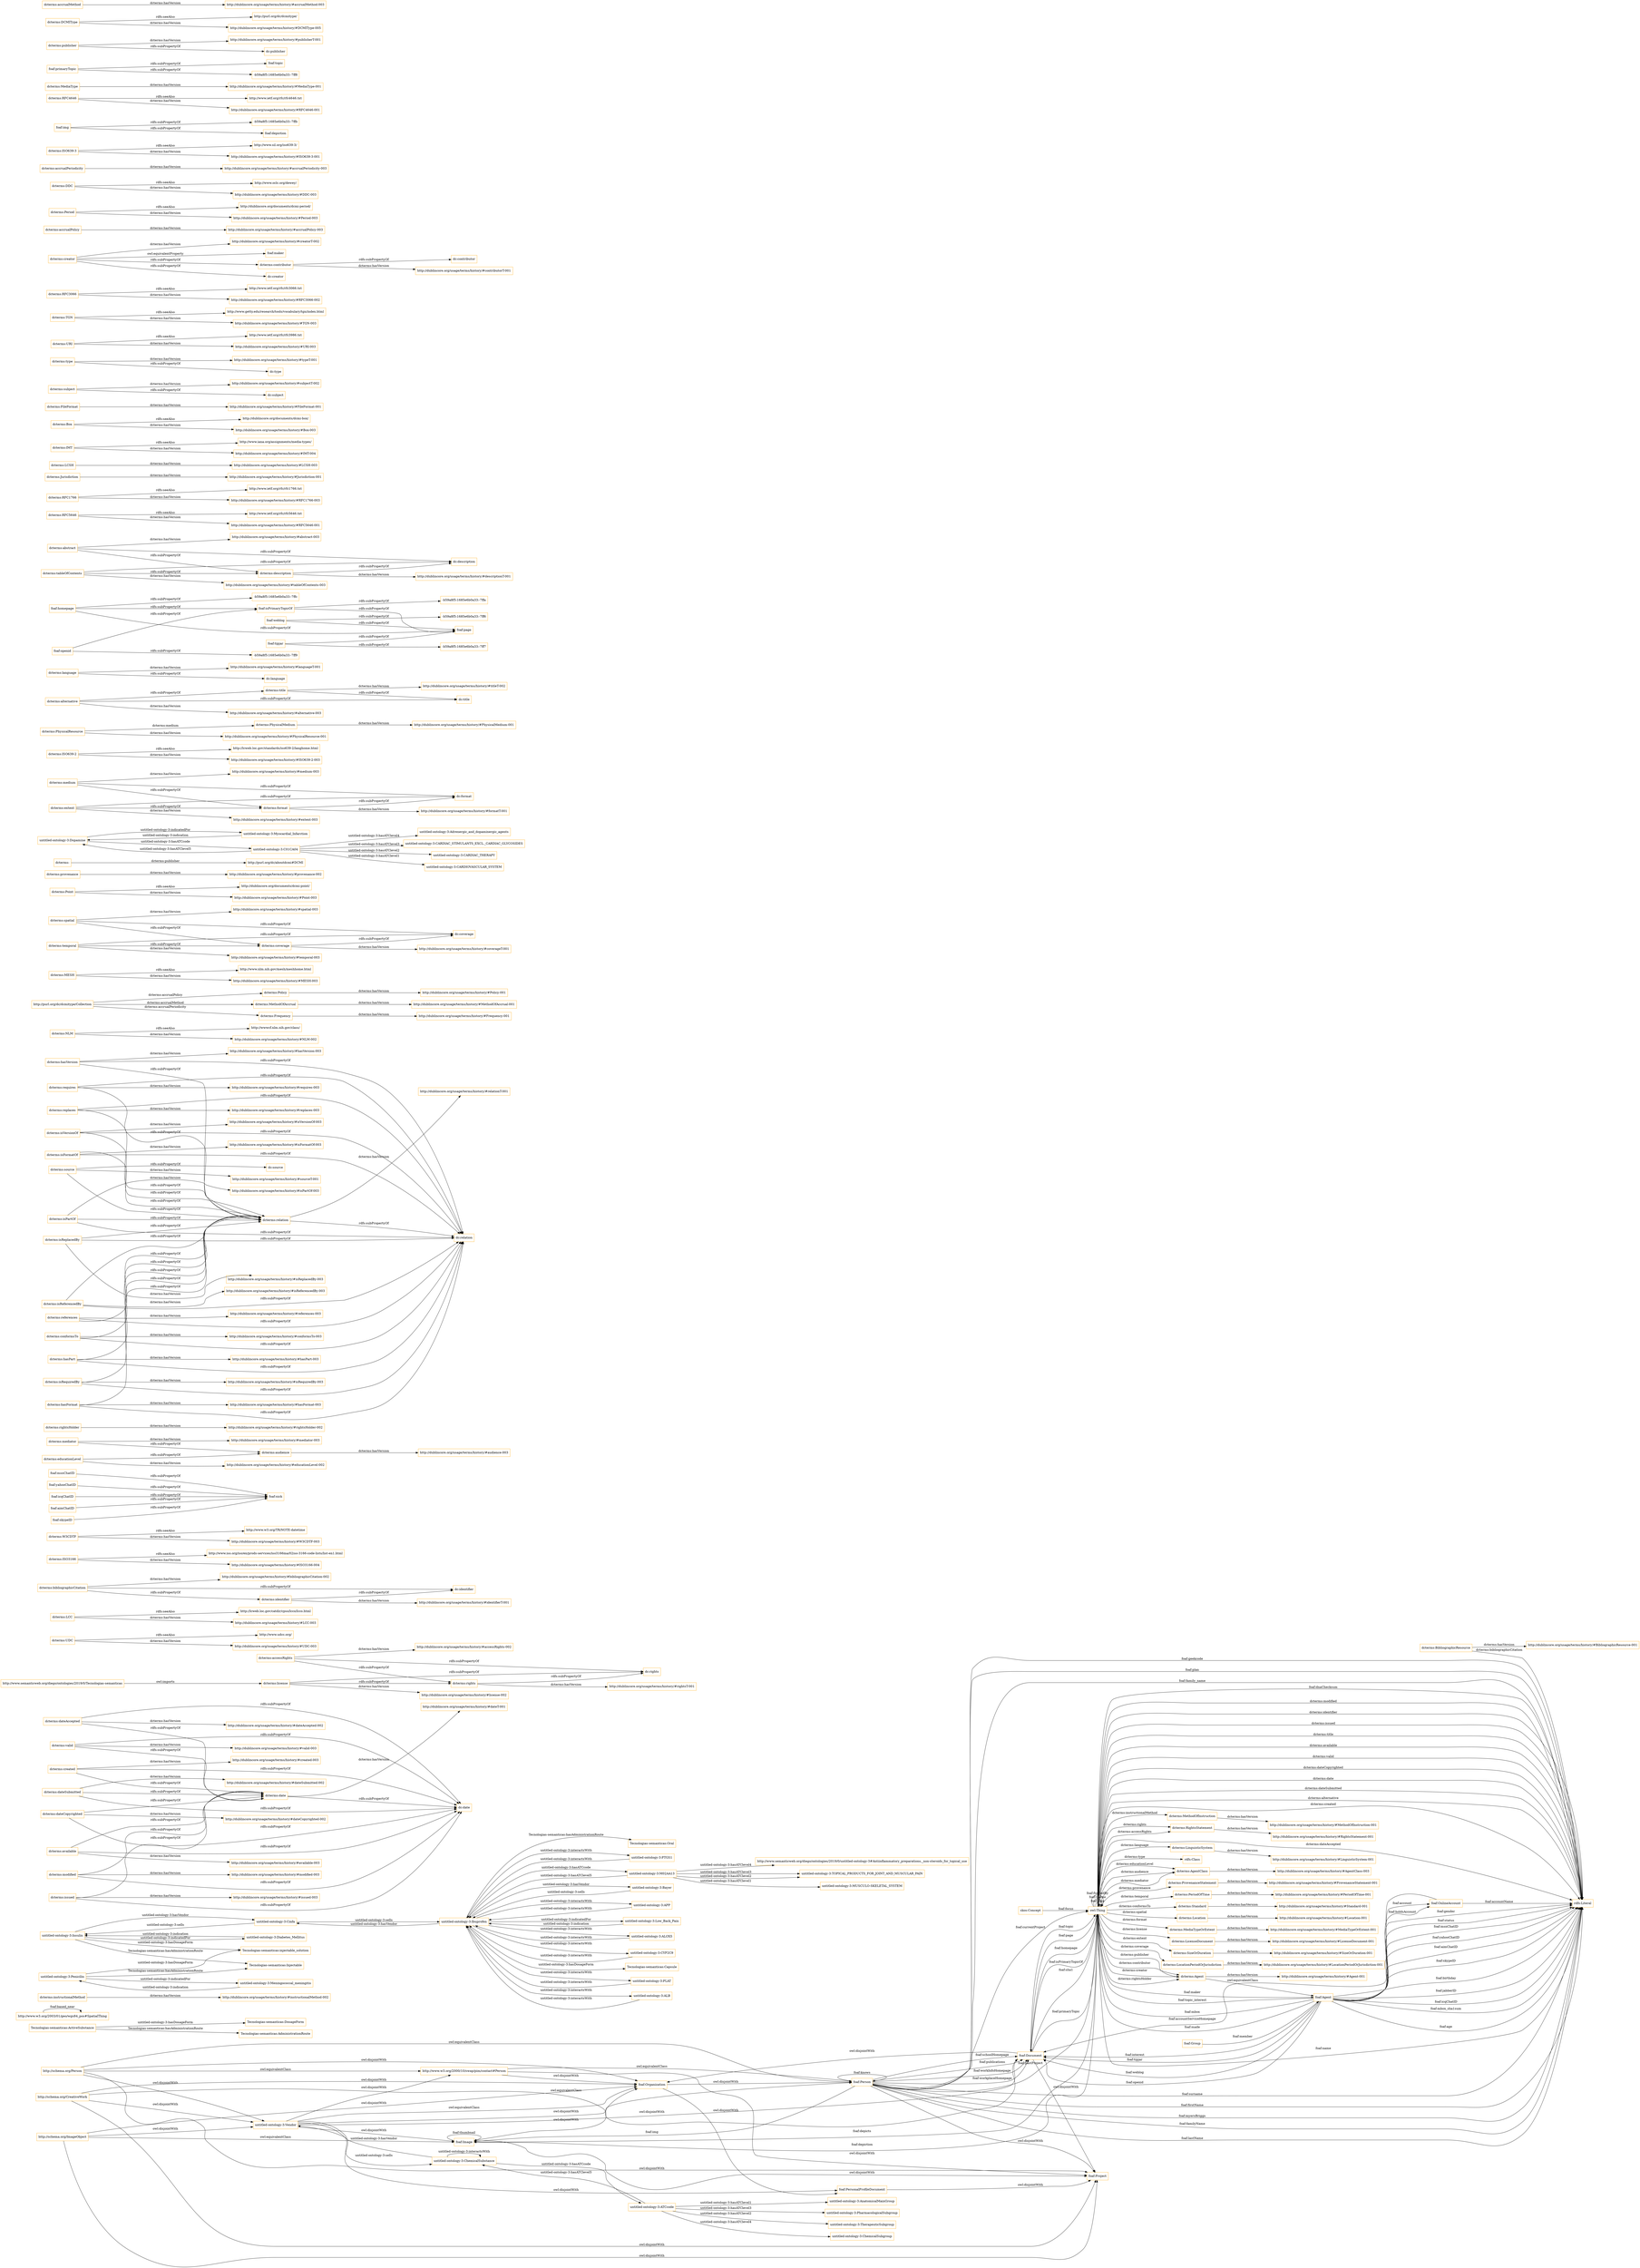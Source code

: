 digraph ar2dtool_diagram { 
rankdir=LR;
size="1501"
node [shape = rectangle, color="orange"]; "foaf:Image" "untitled-ontology-3:AnatomicalMainGroup" "foaf:Project" "http://www.w3.org/2000/10/swap/pim/contact#Person" "foaf:Agent" "http://schema.org/Person" "untitled-ontology-3:ChemicalSubstance" "http://schema.org/CreativeWork" "untitled-ontology-3:PharmacologicalSubgroup" "untitled-ontology-3:TherapeuticSubgroup" "Tecnologias-semanticas:ActiveSubstance" "foaf:Document" "untitled-ontology-3:Vendor" "http://schema.org/ImageObject" "http://www.w3.org/2003/01/geo/wgs84_pos#SpatialThing" "foaf:OnlineAccount" "foaf:Person" "foaf:PersonalProfileDocument" "foaf:Organization" "foaf:Group" "skos:Concept" "untitled-ontology-3:ChemicalSubgroup" "dcterms:Agent" "Tecnologias-semanticas:DosageForm" "Tecnologias-semanticas:AdministrationRoute" "untitled-ontology-3:ATCcode" ; /*classes style*/
	"dcterms:instructionalMethod" -> "http://dublincore.org/usage/terms/history/#instructionalMethod-002" [ label = "dcterms:hasVersion" ];
	"untitled-ontology-3:Insulin" -> "untitled-ontology-3:Diabetes_Mellitus" [ label = "untitled-ontology-3:indicatedFor" ];
	"untitled-ontology-3:Insulin" -> "untitled-ontology-3:Cinfa" [ label = "untitled-ontology-3:hasVendor" ];
	"untitled-ontology-3:Insulin" -> "Tecnologias-semanticas:injectable_solution" [ label = "untitled-ontology-3:hasDosageForm" ];
	"untitled-ontology-3:Insulin" -> "Tecnologias-semanticas:Injectable" [ label = "Tecnologias-semanticas:hasAdministrationRoute" ];
	"dcterms:dateAccepted" -> "dc:date" [ label = "rdfs:subPropertyOf" ];
	"dcterms:dateAccepted" -> "http://dublincore.org/usage/terms/history/#dateAccepted-002" [ label = "dcterms:hasVersion" ];
	"dcterms:dateAccepted" -> "dcterms:date" [ label = "rdfs:subPropertyOf" ];
	"dcterms:accessRights" -> "dc:rights" [ label = "rdfs:subPropertyOf" ];
	"dcterms:accessRights" -> "dcterms:rights" [ label = "rdfs:subPropertyOf" ];
	"dcterms:accessRights" -> "http://dublincore.org/usage/terms/history/#accessRights-002" [ label = "dcterms:hasVersion" ];
	"dcterms:MethodOfInstruction" -> "http://dublincore.org/usage/terms/history/#MethodOfInstruction-001" [ label = "dcterms:hasVersion" ];
	"dcterms:UDC" -> "http://www.udcc.org/" [ label = "rdfs:seeAlso" ];
	"dcterms:UDC" -> "http://dublincore.org/usage/terms/history/#UDC-003" [ label = "dcterms:hasVersion" ];
	"untitled-ontology-3:Ibuprofen" -> "untitled-ontology-3:Cinfa" [ label = "untitled-ontology-3:hasVendor" ];
	"untitled-ontology-3:Ibuprofen" -> "Tecnologias-semanticas:Oral" [ label = "Tecnologias-semanticas:hasAdministrationRoute" ];
	"untitled-ontology-3:Ibuprofen" -> "untitled-ontology-3:PTGS1" [ label = "untitled-ontology-3:interactsWith" ];
	"untitled-ontology-3:Ibuprofen" -> "untitled-ontology-3:M02AA13" [ label = "untitled-ontology-3:hasATCcode" ];
	"untitled-ontology-3:Ibuprofen" -> "untitled-ontology-3:Bayer" [ label = "untitled-ontology-3:hasVendor" ];
	"untitled-ontology-3:Ibuprofen" -> "untitled-ontology-3:APP" [ label = "untitled-ontology-3:interactsWith" ];
	"untitled-ontology-3:Ibuprofen" -> "untitled-ontology-3:Low_Back_Pain" [ label = "untitled-ontology-3:indicatedFor" ];
	"untitled-ontology-3:Ibuprofen" -> "untitled-ontology-3:ALOX5" [ label = "untitled-ontology-3:interactsWith" ];
	"untitled-ontology-3:Ibuprofen" -> "untitled-ontology-3:CYP2C9" [ label = "untitled-ontology-3:interactsWith" ];
	"untitled-ontology-3:Ibuprofen" -> "Tecnologias-semanticas:Capsule" [ label = "untitled-ontology-3:hasDosageForm" ];
	"untitled-ontology-3:Ibuprofen" -> "untitled-ontology-3:PLAT" [ label = "untitled-ontology-3:interactsWith" ];
	"untitled-ontology-3:Ibuprofen" -> "untitled-ontology-3:ALB" [ label = "untitled-ontology-3:interactsWith" ];
	"dcterms:LCC" -> "http://lcweb.loc.gov/catdir/cpso/lcco/lcco.html" [ label = "rdfs:seeAlso" ];
	"dcterms:LCC" -> "http://dublincore.org/usage/terms/history/#LCC-003" [ label = "dcterms:hasVersion" ];
	"http://schema.org/ImageObject" -> "foaf:Project" [ label = "owl:disjointWith" ];
	"http://schema.org/ImageObject" -> "foaf:Organization" [ label = "owl:disjointWith" ];
	"http://schema.org/ImageObject" -> "untitled-ontology-3:Vendor" [ label = "owl:disjointWith" ];
	"http://schema.org/ImageObject" -> "foaf:Image" [ label = "owl:equivalentClass" ];
	"dcterms:bibliographicCitation" -> "http://dublincore.org/usage/terms/history/#bibliographicCitation-002" [ label = "dcterms:hasVersion" ];
	"dcterms:bibliographicCitation" -> "dc:identifier" [ label = "rdfs:subPropertyOf" ];
	"dcterms:bibliographicCitation" -> "dcterms:identifier" [ label = "rdfs:subPropertyOf" ];
	"dcterms:ISO3166" -> "http://www.iso.org/iso/en/prods-services/iso3166ma/02iso-3166-code-lists/list-en1.html" [ label = "rdfs:seeAlso" ];
	"dcterms:ISO3166" -> "http://dublincore.org/usage/terms/history/#ISO3166-004" [ label = "dcterms:hasVersion" ];
	"dcterms:W3CDTF" -> "http://www.w3.org/TR/NOTE-datetime" [ label = "rdfs:seeAlso" ];
	"dcterms:W3CDTF" -> "http://dublincore.org/usage/terms/history/#W3CDTF-003" [ label = "dcterms:hasVersion" ];
	"dcterms:RightsStatement" -> "http://dublincore.org/usage/terms/history/#RightsStatement-001" [ label = "dcterms:hasVersion" ];
	"foaf:msnChatID" -> "foaf:nick" [ label = "rdfs:subPropertyOf" ];
	"foaf:yahooChatID" -> "foaf:nick" [ label = "rdfs:subPropertyOf" ];
	"dcterms:audience" -> "http://dublincore.org/usage/terms/history/#audience-003" [ label = "dcterms:hasVersion" ];
	"dcterms:rightsHolder" -> "http://dublincore.org/usage/terms/history/#rightsHolder-002" [ label = "dcterms:hasVersion" ];
	"dcterms:LinguisticSystem" -> "http://dublincore.org/usage/terms/history/#LinguisticSystem-001" [ label = "dcterms:hasVersion" ];
	"dcterms:license" -> "dc:rights" [ label = "rdfs:subPropertyOf" ];
	"dcterms:license" -> "http://dublincore.org/usage/terms/history/#license-002" [ label = "dcterms:hasVersion" ];
	"dcterms:license" -> "dcterms:rights" [ label = "rdfs:subPropertyOf" ];
	"dcterms:mediator" -> "http://dublincore.org/usage/terms/history/#mediator-003" [ label = "dcterms:hasVersion" ];
	"dcterms:mediator" -> "dcterms:audience" [ label = "rdfs:subPropertyOf" ];
	"dcterms:hasVersion" -> "http://dublincore.org/usage/terms/history/#hasVersion-003" [ label = "dcterms:hasVersion" ];
	"dcterms:hasVersion" -> "dc:relation" [ label = "rdfs:subPropertyOf" ];
	"dcterms:hasVersion" -> "dcterms:relation" [ label = "rdfs:subPropertyOf" ];
	"dcterms:NLM" -> "http://wwwcf.nlm.nih.gov/class/" [ label = "rdfs:seeAlso" ];
	"dcterms:NLM" -> "http://dublincore.org/usage/terms/history/#NLM-002" [ label = "dcterms:hasVersion" ];
	"dcterms:AgentClass" -> "http://dublincore.org/usage/terms/history/#AgentClass-003" [ label = "dcterms:hasVersion" ];
	"dcterms:Policy" -> "http://dublincore.org/usage/terms/history/#Policy-001" [ label = "dcterms:hasVersion" ];
	"dcterms:valid" -> "dc:date" [ label = "rdfs:subPropertyOf" ];
	"dcterms:valid" -> "dcterms:date" [ label = "rdfs:subPropertyOf" ];
	"dcterms:valid" -> "http://dublincore.org/usage/terms/history/#valid-003" [ label = "dcterms:hasVersion" ];
	"dcterms:MethodOfAccrual" -> "http://dublincore.org/usage/terms/history/#MethodOfAccrual-001" [ label = "dcterms:hasVersion" ];
	"dcterms:ProvenanceStatement" -> "http://dublincore.org/usage/terms/history/#ProvenanceStatement-001" [ label = "dcterms:hasVersion" ];
	"dcterms:requires" -> "http://dublincore.org/usage/terms/history/#requires-003" [ label = "dcterms:hasVersion" ];
	"dcterms:requires" -> "dc:relation" [ label = "rdfs:subPropertyOf" ];
	"dcterms:requires" -> "dcterms:relation" [ label = "rdfs:subPropertyOf" ];
	"untitled-ontology-3:APP" -> "untitled-ontology-3:Ibuprofen" [ label = "untitled-ontology-3:interactsWith" ];
	"dcterms:replaces" -> "http://dublincore.org/usage/terms/history/#replaces-003" [ label = "dcterms:hasVersion" ];
	"dcterms:replaces" -> "dc:relation" [ label = "rdfs:subPropertyOf" ];
	"dcterms:replaces" -> "dcterms:relation" [ label = "rdfs:subPropertyOf" ];
	"dcterms:MESH" -> "http://www.nlm.nih.gov/mesh/meshhome.html" [ label = "rdfs:seeAlso" ];
	"dcterms:MESH" -> "http://dublincore.org/usage/terms/history/#MESH-003" [ label = "dcterms:hasVersion" ];
	"untitled-ontology-3:Vendor" -> "foaf:PersonalProfileDocument" [ label = "owl:disjointWith" ];
	"untitled-ontology-3:Vendor" -> "foaf:Person" [ label = "owl:disjointWith" ];
	"untitled-ontology-3:Vendor" -> "foaf:Image" [ label = "owl:disjointWith" ];
	"untitled-ontology-3:Vendor" -> "foaf:Document" [ label = "owl:disjointWith" ];
	"untitled-ontology-3:Vendor" -> "http://www.w3.org/2000/10/swap/pim/contact#Person" [ label = "owl:disjointWith" ];
	"untitled-ontology-3:Vendor" -> "foaf:Organization" [ label = "owl:equivalentClass" ];
	"dcterms:isVersionOf" -> "http://dublincore.org/usage/terms/history/#isVersionOf-003" [ label = "dcterms:hasVersion" ];
	"dcterms:isVersionOf" -> "dcterms:relation" [ label = "rdfs:subPropertyOf" ];
	"dcterms:isVersionOf" -> "dc:relation" [ label = "rdfs:subPropertyOf" ];
	"dcterms:educationLevel" -> "dcterms:audience" [ label = "rdfs:subPropertyOf" ];
	"dcterms:educationLevel" -> "http://dublincore.org/usage/terms/history/#educationLevel-002" [ label = "dcterms:hasVersion" ];
	"dcterms:coverage" -> "http://dublincore.org/usage/terms/history/#coverageT-001" [ label = "dcterms:hasVersion" ];
	"dcterms:coverage" -> "dc:coverage" [ label = "rdfs:subPropertyOf" ];
	"dcterms:PeriodOfTime" -> "http://dublincore.org/usage/terms/history/#PeriodOfTime-001" [ label = "dcterms:hasVersion" ];
	"dcterms:Point" -> "http://dublincore.org/documents/dcmi-point/" [ label = "rdfs:seeAlso" ];
	"dcterms:Point" -> "http://dublincore.org/usage/terms/history/#Point-003" [ label = "dcterms:hasVersion" ];
	"dcterms:Standard" -> "http://dublincore.org/usage/terms/history/#Standard-001" [ label = "dcterms:hasVersion" ];
	"untitled-ontology-3:Diabetes_Mellitus" -> "untitled-ontology-3:Insulin" [ label = "untitled-ontology-3:indication" ];
	"dcterms:identifier" -> "dc:identifier" [ label = "rdfs:subPropertyOf" ];
	"dcterms:identifier" -> "http://dublincore.org/usage/terms/history/#identifierT-001" [ label = "dcterms:hasVersion" ];
	"untitled-ontology-3:PTGS1" -> "untitled-ontology-3:Ibuprofen" [ label = "untitled-ontology-3:interactsWith" ];
	"dcterms:created" -> "dc:date" [ label = "rdfs:subPropertyOf" ];
	"dcterms:created" -> "http://dublincore.org/usage/terms/history/#created-003" [ label = "dcterms:hasVersion" ];
	"dcterms:created" -> "dcterms:date" [ label = "rdfs:subPropertyOf" ];
	"untitled-ontology-3:Meningococcal_meningitis" -> "untitled-ontology-3:Penicilin" [ label = "untitled-ontology-3:indication" ];
	"dcterms:provenance" -> "http://dublincore.org/usage/terms/history/#provenance-002" [ label = "dcterms:hasVersion" ];
	"dcterms:" -> "http://purl.org/dc/aboutdcmi#DCMI" [ label = "dcterms:publisher" ];
	"untitled-ontology-3:Bayer" -> "untitled-ontology-3:Ibuprofen" [ label = "untitled-ontology-3:sells" ];
	"dcterms:Location" -> "http://dublincore.org/usage/terms/history/#Location-001" [ label = "dcterms:hasVersion" ];
	"dcterms:BibliographicResource" -> "http://dublincore.org/usage/terms/history/#BibliographicResource-001" [ label = "dcterms:hasVersion" ];
	"untitled-ontology-3:Dopamine" -> "untitled-ontology-3:Myocardial_Infarction" [ label = "untitled-ontology-3:indicatedFor" ];
	"untitled-ontology-3:Dopamine" -> "untitled-ontology-3:C01CA04" [ label = "untitled-ontology-3:hasATCcode" ];
	"dcterms:format" -> "http://dublincore.org/usage/terms/history/#formatT-001" [ label = "dcterms:hasVersion" ];
	"dcterms:format" -> "dc:format" [ label = "rdfs:subPropertyOf" ];
	"foaf:Person" -> "foaf:Project" [ label = "owl:disjointWith" ];
	"http://www.w3.org/2000/10/swap/pim/contact#Person" -> "foaf:Project" [ label = "owl:disjointWith" ];
	"http://www.w3.org/2000/10/swap/pim/contact#Person" -> "foaf:Organization" [ label = "owl:disjointWith" ];
	"http://www.w3.org/2000/10/swap/pim/contact#Person" -> "foaf:Person" [ label = "owl:equivalentClass" ];
	"dcterms:spatial" -> "http://dublincore.org/usage/terms/history/#spatial-003" [ label = "dcterms:hasVersion" ];
	"dcterms:spatial" -> "dcterms:coverage" [ label = "rdfs:subPropertyOf" ];
	"dcterms:spatial" -> "dc:coverage" [ label = "rdfs:subPropertyOf" ];
	"dcterms:ISO639-2" -> "http://lcweb.loc.gov/standards/iso639-2/langhome.html" [ label = "rdfs:seeAlso" ];
	"dcterms:ISO639-2" -> "http://dublincore.org/usage/terms/history/#ISO639-2-003" [ label = "dcterms:hasVersion" ];
	"dcterms:PhysicalMedium" -> "http://dublincore.org/usage/terms/history/#PhysicalMedium-001" [ label = "dcterms:hasVersion" ];
	"dcterms:isFormatOf" -> "http://dublincore.org/usage/terms/history/#isFormatOf-003" [ label = "dcterms:hasVersion" ];
	"dcterms:isFormatOf" -> "dc:relation" [ label = "rdfs:subPropertyOf" ];
	"dcterms:isFormatOf" -> "dcterms:relation" [ label = "rdfs:subPropertyOf" ];
	"dcterms:alternative" -> "dcterms:title" [ label = "rdfs:subPropertyOf" ];
	"dcterms:alternative" -> "dc:title" [ label = "rdfs:subPropertyOf" ];
	"dcterms:alternative" -> "http://dublincore.org/usage/terms/history/#alternative-003" [ label = "dcterms:hasVersion" ];
	"untitled-ontology-3:ALOX5" -> "untitled-ontology-3:Ibuprofen" [ label = "untitled-ontology-3:interactsWith" ];
	"untitled-ontology-3:PLAT" -> "untitled-ontology-3:Ibuprofen" [ label = "untitled-ontology-3:interactsWith" ];
	"dcterms:language" -> "http://dublincore.org/usage/terms/history/#languageT-001" [ label = "dcterms:hasVersion" ];
	"dcterms:language" -> "dc:language" [ label = "rdfs:subPropertyOf" ];
	"foaf:icqChatID" -> "foaf:nick" [ label = "rdfs:subPropertyOf" ];
	"dcterms:MediaTypeOrExtent" -> "http://dublincore.org/usage/terms/history/#MediaTypeOrExtent-001" [ label = "dcterms:hasVersion" ];
	"foaf:homepage" -> "foaf:page" [ label = "rdfs:subPropertyOf" ];
	"foaf:homepage" -> "foaf:isPrimaryTopicOf" [ label = "rdfs:subPropertyOf" ];
	"foaf:homepage" -> "-b59a8f5:1685e6b0a33:-7ffc" [ label = "rdfs:subPropertyOf" ];
	"dcterms:source" -> "dc:source" [ label = "rdfs:subPropertyOf" ];
	"dcterms:source" -> "dcterms:relation" [ label = "rdfs:subPropertyOf" ];
	"dcterms:source" -> "http://dublincore.org/usage/terms/history/#sourceT-001" [ label = "dcterms:hasVersion" ];
	"foaf:weblog" -> "foaf:page" [ label = "rdfs:subPropertyOf" ];
	"foaf:weblog" -> "-b59a8f5:1685e6b0a33:-7ff6" [ label = "rdfs:subPropertyOf" ];
	"dcterms:date" -> "http://dublincore.org/usage/terms/history/#dateT-001" [ label = "dcterms:hasVersion" ];
	"dcterms:date" -> "dc:date" [ label = "rdfs:subPropertyOf" ];
	"untitled-ontology-3:C01CA04" -> "untitled-ontology-3:Dopamine" [ label = "untitled-ontology-3:hasATClevel5" ];
	"untitled-ontology-3:C01CA04" -> "untitled-ontology-3:Adrenergic_and_dopaminergic_agents" [ label = "untitled-ontology-3:hasATClevel4" ];
	"untitled-ontology-3:C01CA04" -> "untitled-ontology-3:CARDIAC_STIMULANTS_EXCL._CARDIAC_GLYCOSIDES" [ label = "untitled-ontology-3:hasATClevel3" ];
	"untitled-ontology-3:C01CA04" -> "untitled-ontology-3:CARDIAC_THERAPY" [ label = "untitled-ontology-3:hasATClevel2" ];
	"untitled-ontology-3:C01CA04" -> "untitled-ontology-3:CARDIOVASCULAR_SYSTEM" [ label = "untitled-ontology-3:hasATClevel1" ];
	"dcterms:temporal" -> "dcterms:coverage" [ label = "rdfs:subPropertyOf" ];
	"dcterms:temporal" -> "http://dublincore.org/usage/terms/history/#temporal-003" [ label = "dcterms:hasVersion" ];
	"dcterms:temporal" -> "dc:coverage" [ label = "rdfs:subPropertyOf" ];
	"http://schema.org/CreativeWork" -> "foaf:Project" [ label = "owl:disjointWith" ];
	"http://schema.org/CreativeWork" -> "foaf:Organization" [ label = "owl:disjointWith" ];
	"http://schema.org/CreativeWork" -> "untitled-ontology-3:Vendor" [ label = "owl:disjointWith" ];
	"http://schema.org/CreativeWork" -> "foaf:Document" [ label = "owl:equivalentClass" ];
	"foaf:Image" -> "foaf:Project" [ label = "owl:disjointWith" ];
	"foaf:Image" -> "foaf:Organization" [ label = "owl:disjointWith" ];
	"dcterms:abstract" -> "dcterms:description" [ label = "rdfs:subPropertyOf" ];
	"dcterms:abstract" -> "dc:description" [ label = "rdfs:subPropertyOf" ];
	"dcterms:abstract" -> "http://dublincore.org/usage/terms/history/#abstract-003" [ label = "dcterms:hasVersion" ];
	"dcterms:isPartOf" -> "dc:relation" [ label = "rdfs:subPropertyOf" ];
	"dcterms:isPartOf" -> "dcterms:relation" [ label = "rdfs:subPropertyOf" ];
	"dcterms:isPartOf" -> "http://dublincore.org/usage/terms/history/#isPartOf-003" [ label = "dcterms:hasVersion" ];
	"dcterms:RFC5646" -> "http://www.ietf.org/rfc/rfc5646.txt" [ label = "rdfs:seeAlso" ];
	"dcterms:RFC5646" -> "http://dublincore.org/usage/terms/history/#RFC5646-001" [ label = "dcterms:hasVersion" ];
	"foaf:isPrimaryTopicOf" -> "foaf:page" [ label = "rdfs:subPropertyOf" ];
	"foaf:isPrimaryTopicOf" -> "-b59a8f5:1685e6b0a33:-7ffa" [ label = "rdfs:subPropertyOf" ];
	"dcterms:RFC1766" -> "http://www.ietf.org/rfc/rfc1766.txt" [ label = "rdfs:seeAlso" ];
	"dcterms:RFC1766" -> "http://dublincore.org/usage/terms/history/#RFC1766-003" [ label = "dcterms:hasVersion" ];
	"untitled-ontology-3:Myocardial_Infarction" -> "untitled-ontology-3:Dopamine" [ label = "untitled-ontology-3:indication" ];
	"dcterms:Jurisdiction" -> "http://dublincore.org/usage/terms/history/#Jurisdiction-001" [ label = "dcterms:hasVersion" ];
	"dcterms:LicenseDocument" -> "http://dublincore.org/usage/terms/history/#LicenseDocument-001" [ label = "dcterms:hasVersion" ];
	"foaf:Document" -> "foaf:Project" [ label = "owl:disjointWith" ];
	"foaf:Document" -> "foaf:Organization" [ label = "owl:disjointWith" ];
	"dcterms:dateSubmitted" -> "dc:date" [ label = "rdfs:subPropertyOf" ];
	"dcterms:dateSubmitted" -> "dcterms:date" [ label = "rdfs:subPropertyOf" ];
	"dcterms:dateSubmitted" -> "http://dublincore.org/usage/terms/history/#dateSubmitted-002" [ label = "dcterms:hasVersion" ];
	"http://schema.org/Person" -> "foaf:Project" [ label = "owl:disjointWith" ];
	"http://schema.org/Person" -> "foaf:Organization" [ label = "owl:disjointWith" ];
	"http://schema.org/Person" -> "untitled-ontology-3:Vendor" [ label = "owl:disjointWith" ];
	"http://schema.org/Person" -> "foaf:Person" [ label = "owl:equivalentClass" ];
	"http://schema.org/Person" -> "http://www.w3.org/2000/10/swap/pim/contact#Person" [ label = "owl:equivalentClass" ];
	"dcterms:LCSH" -> "http://dublincore.org/usage/terms/history/#LCSH-003" [ label = "dcterms:hasVersion" ];
	"dcterms:IMT" -> "http://www.iana.org/assignments/media-types/" [ label = "rdfs:seeAlso" ];
	"dcterms:IMT" -> "http://dublincore.org/usage/terms/history/#IMT-004" [ label = "dcterms:hasVersion" ];
	"dcterms:relation" -> "http://dublincore.org/usage/terms/history/#relationT-001" [ label = "dcterms:hasVersion" ];
	"dcterms:relation" -> "dc:relation" [ label = "rdfs:subPropertyOf" ];
	"untitled-ontology-3:M02AA13" -> "untitled-ontology-3:Ibuprofen" [ label = "untitled-ontology-3:hasATClevel5" ];
	"untitled-ontology-3:M02AA13" -> "http://www.semanticweb.org/diego/ontologies/2019/0/untitled-ontology-3#Antiinflammatory_preparations,_non-steroids_for_topical_use" [ label = "untitled-ontology-3:hasATClevel4" ];
	"untitled-ontology-3:M02AA13" -> "untitled-ontology-3:TOPICAL_PRODUCTS_FOR_JOINT_AND_MUSCULAR_PAIN" [ label = "untitled-ontology-3:hasATClevel3" ];
	"untitled-ontology-3:M02AA13" -> "untitled-ontology-3:TOPICAL_PRODUCTS_FOR_JOINT_AND_MUSCULAR_PAIN" [ label = "untitled-ontology-3:hasATClevel2" ];
	"untitled-ontology-3:M02AA13" -> "untitled-ontology-3:MUSCULO-SKELETAL_SYSTEM" [ label = "untitled-ontology-3:hasATClevel1" ];
	"dcterms:title" -> "dc:title" [ label = "rdfs:subPropertyOf" ];
	"dcterms:title" -> "http://dublincore.org/usage/terms/history/#titleT-002" [ label = "dcterms:hasVersion" ];
	"dcterms:Agent" -> "foaf:Agent" [ label = "owl:equivalentClass" ];
	"dcterms:Agent" -> "http://dublincore.org/usage/terms/history/#Agent-001" [ label = "dcterms:hasVersion" ];
	"dcterms:Box" -> "http://dublincore.org/documents/dcmi-box/" [ label = "rdfs:seeAlso" ];
	"dcterms:Box" -> "http://dublincore.org/usage/terms/history/#Box-003" [ label = "dcterms:hasVersion" ];
	"dcterms:FileFormat" -> "http://dublincore.org/usage/terms/history/#FileFormat-001" [ label = "dcterms:hasVersion" ];
	"foaf:aimChatID" -> "foaf:nick" [ label = "rdfs:subPropertyOf" ];
	"dcterms:medium" -> "http://dublincore.org/usage/terms/history/#medium-003" [ label = "dcterms:hasVersion" ];
	"dcterms:medium" -> "dcterms:format" [ label = "rdfs:subPropertyOf" ];
	"dcterms:medium" -> "dc:format" [ label = "rdfs:subPropertyOf" ];
	"dcterms:subject" -> "http://dublincore.org/usage/terms/history/#subjectT-002" [ label = "dcterms:hasVersion" ];
	"dcterms:subject" -> "dc:subject" [ label = "rdfs:subPropertyOf" ];
	"dcterms:type" -> "http://dublincore.org/usage/terms/history/#typeT-001" [ label = "dcterms:hasVersion" ];
	"dcterms:type" -> "dc:type" [ label = "rdfs:subPropertyOf" ];
	"dcterms:SizeOrDuration" -> "http://dublincore.org/usage/terms/history/#SizeOrDuration-001" [ label = "dcterms:hasVersion" ];
	"untitled-ontology-3:Penicilin" -> "untitled-ontology-3:Meningococcal_meningitis" [ label = "untitled-ontology-3:indicatedFor" ];
	"untitled-ontology-3:Penicilin" -> "Tecnologias-semanticas:injectable_solution" [ label = "untitled-ontology-3:hasDosageForm" ];
	"untitled-ontology-3:Penicilin" -> "Tecnologias-semanticas:Injectable" [ label = "Tecnologias-semanticas:hasAdministrationRoute" ];
	"dcterms:modified" -> "dcterms:date" [ label = "rdfs:subPropertyOf" ];
	"dcterms:modified" -> "dc:date" [ label = "rdfs:subPropertyOf" ];
	"dcterms:modified" -> "http://dublincore.org/usage/terms/history/#modified-003" [ label = "dcterms:hasVersion" ];
	"foaf:openid" -> "-b59a8f5:1685e6b0a33:-7ff9" [ label = "rdfs:subPropertyOf" ];
	"foaf:openid" -> "foaf:isPrimaryTopicOf" [ label = "rdfs:subPropertyOf" ];
	"dcterms:URI" -> "http://www.ietf.org/rfc/rfc3986.txt" [ label = "rdfs:seeAlso" ];
	"dcterms:URI" -> "http://dublincore.org/usage/terms/history/#URI-003" [ label = "dcterms:hasVersion" ];
	"dcterms:TGN" -> "http://www.getty.edu/research/tools/vocabulary/tgn/index.html" [ label = "rdfs:seeAlso" ];
	"dcterms:TGN" -> "http://dublincore.org/usage/terms/history/#TGN-003" [ label = "dcterms:hasVersion" ];
	"dcterms:conformsTo" -> "dc:relation" [ label = "rdfs:subPropertyOf" ];
	"dcterms:conformsTo" -> "http://dublincore.org/usage/terms/history/#conformsTo-003" [ label = "dcterms:hasVersion" ];
	"dcterms:conformsTo" -> "dcterms:relation" [ label = "rdfs:subPropertyOf" ];
	"dcterms:rights" -> "http://dublincore.org/usage/terms/history/#rightsT-001" [ label = "dcterms:hasVersion" ];
	"dcterms:rights" -> "dc:rights" [ label = "rdfs:subPropertyOf" ];
	"dcterms:RFC3066" -> "http://www.ietf.org/rfc/rfc3066.txt" [ label = "rdfs:seeAlso" ];
	"dcterms:RFC3066" -> "http://dublincore.org/usage/terms/history/#RFC3066-002" [ label = "dcterms:hasVersion" ];
	"http://www.semanticweb.org/diego/ontologies/2019/0/Tecnologias-semanticas" -> "dcterms:license" [ label = "owl:imports" ];
	"untitled-ontology-3:ALB" -> "untitled-ontology-3:Ibuprofen" [ label = "untitled-ontology-3:interactsWith" ];
	"dcterms:creator" -> "http://dublincore.org/usage/terms/history/#creatorT-002" [ label = "dcterms:hasVersion" ];
	"dcterms:creator" -> "foaf:maker" [ label = "owl:equivalentProperty" ];
	"dcterms:creator" -> "dcterms:contributor" [ label = "rdfs:subPropertyOf" ];
	"dcterms:creator" -> "dc:creator" [ label = "rdfs:subPropertyOf" ];
	"dcterms:accrualPolicy" -> "http://dublincore.org/usage/terms/history/#accrualPolicy-003" [ label = "dcterms:hasVersion" ];
	"dcterms:Period" -> "http://dublincore.org/documents/dcmi-period/" [ label = "rdfs:seeAlso" ];
	"dcterms:Period" -> "http://dublincore.org/usage/terms/history/#Period-003" [ label = "dcterms:hasVersion" ];
	"dcterms:DDC" -> "http://www.oclc.org/dewey/" [ label = "rdfs:seeAlso" ];
	"dcterms:DDC" -> "http://dublincore.org/usage/terms/history/#DDC-003" [ label = "dcterms:hasVersion" ];
	"dcterms:hasPart" -> "dc:relation" [ label = "rdfs:subPropertyOf" ];
	"dcterms:hasPart" -> "http://dublincore.org/usage/terms/history/#hasPart-003" [ label = "dcterms:hasVersion" ];
	"dcterms:hasPart" -> "dcterms:relation" [ label = "rdfs:subPropertyOf" ];
	"dcterms:accrualPeriodicity" -> "http://dublincore.org/usage/terms/history/#accrualPeriodicity-003" [ label = "dcterms:hasVersion" ];
	"dcterms:ISO639-3" -> "http://www.sil.org/iso639-3/" [ label = "rdfs:seeAlso" ];
	"dcterms:ISO639-3" -> "http://dublincore.org/usage/terms/history/#ISO639-3-001" [ label = "dcterms:hasVersion" ];
	"dcterms:isRequiredBy" -> "dc:relation" [ label = "rdfs:subPropertyOf" ];
	"dcterms:isRequiredBy" -> "http://dublincore.org/usage/terms/history/#isRequiredBy-003" [ label = "dcterms:hasVersion" ];
	"dcterms:isRequiredBy" -> "dcterms:relation" [ label = "rdfs:subPropertyOf" ];
	"untitled-ontology-3:Low_Back_Pain" -> "untitled-ontology-3:Ibuprofen" [ label = "untitled-ontology-3:indication" ];
	"dcterms:description" -> "dc:description" [ label = "rdfs:subPropertyOf" ];
	"dcterms:description" -> "http://dublincore.org/usage/terms/history/#descriptionT-001" [ label = "dcterms:hasVersion" ];
	"untitled-ontology-3:Cinfa" -> "untitled-ontology-3:Insulin" [ label = "untitled-ontology-3:sells" ];
	"untitled-ontology-3:Cinfa" -> "untitled-ontology-3:Ibuprofen" [ label = "untitled-ontology-3:sells" ];
	"foaf:Organization" -> "foaf:PersonalProfileDocument" [ label = "owl:disjointWith" ];
	"foaf:Organization" -> "foaf:Person" [ label = "owl:disjointWith" ];
	"dcterms:hasFormat" -> "http://dublincore.org/usage/terms/history/#hasFormat-003" [ label = "dcterms:hasVersion" ];
	"dcterms:hasFormat" -> "dcterms:relation" [ label = "rdfs:subPropertyOf" ];
	"dcterms:hasFormat" -> "dc:relation" [ label = "rdfs:subPropertyOf" ];
	"foaf:skypeID" -> "foaf:nick" [ label = "rdfs:subPropertyOf" ];
	"foaf:img" -> "-b59a8f5:1685e6b0a33:-7ffb" [ label = "rdfs:subPropertyOf" ];
	"foaf:img" -> "foaf:depiction" [ label = "rdfs:subPropertyOf" ];
	"dcterms:available" -> "http://dublincore.org/usage/terms/history/#available-003" [ label = "dcterms:hasVersion" ];
	"dcterms:available" -> "dc:date" [ label = "rdfs:subPropertyOf" ];
	"dcterms:available" -> "dcterms:date" [ label = "rdfs:subPropertyOf" ];
	"foaf:PersonalProfileDocument" -> "foaf:Project" [ label = "owl:disjointWith" ];
	"dcterms:RFC4646" -> "http://www.ietf.org/rfc/rfc4646.txt" [ label = "rdfs:seeAlso" ];
	"dcterms:RFC4646" -> "http://dublincore.org/usage/terms/history/#RFC4646-001" [ label = "dcterms:hasVersion" ];
	"dcterms:isReplacedBy" -> "dc:relation" [ label = "rdfs:subPropertyOf" ];
	"dcterms:isReplacedBy" -> "dcterms:relation" [ label = "rdfs:subPropertyOf" ];
	"dcterms:isReplacedBy" -> "http://dublincore.org/usage/terms/history/#isReplacedBy-003" [ label = "dcterms:hasVersion" ];
	"dcterms:MediaType" -> "http://dublincore.org/usage/terms/history/#MediaType-001" [ label = "dcterms:hasVersion" ];
	"dcterms:tableOfContents" -> "dcterms:description" [ label = "rdfs:subPropertyOf" ];
	"dcterms:tableOfContents" -> "dc:description" [ label = "rdfs:subPropertyOf" ];
	"dcterms:tableOfContents" -> "http://dublincore.org/usage/terms/history/#tableOfContents-003" [ label = "dcterms:hasVersion" ];
	"foaf:primaryTopic" -> "foaf:topic" [ label = "rdfs:subPropertyOf" ];
	"foaf:primaryTopic" -> "-b59a8f5:1685e6b0a33:-7ff8" [ label = "rdfs:subPropertyOf" ];
	"untitled-ontology-3:CYP2C9" -> "untitled-ontology-3:Ibuprofen" [ label = "untitled-ontology-3:interactsWith" ];
	"dcterms:publisher" -> "http://dublincore.org/usage/terms/history/#publisherT-001" [ label = "dcterms:hasVersion" ];
	"dcterms:publisher" -> "dc:publisher" [ label = "rdfs:subPropertyOf" ];
	"dcterms:DCMIType" -> "http://purl.org/dc/dcmitype/" [ label = "rdfs:seeAlso" ];
	"dcterms:DCMIType" -> "http://dublincore.org/usage/terms/history/#DCMIType-005" [ label = "dcterms:hasVersion" ];
	"dcterms:extent" -> "http://dublincore.org/usage/terms/history/#extent-003" [ label = "dcterms:hasVersion" ];
	"dcterms:extent" -> "dc:format" [ label = "rdfs:subPropertyOf" ];
	"dcterms:extent" -> "dcterms:format" [ label = "rdfs:subPropertyOf" ];
	"dcterms:LocationPeriodOrJurisdiction" -> "http://dublincore.org/usage/terms/history/#LocationPeriodOrJurisdiction-001" [ label = "dcterms:hasVersion" ];
	"dcterms:accrualMethod" -> "http://dublincore.org/usage/terms/history/#accrualMethod-003" [ label = "dcterms:hasVersion" ];
	"dcterms:references" -> "dc:relation" [ label = "rdfs:subPropertyOf" ];
	"dcterms:references" -> "http://dublincore.org/usage/terms/history/#references-003" [ label = "dcterms:hasVersion" ];
	"dcterms:references" -> "dcterms:relation" [ label = "rdfs:subPropertyOf" ];
	"dcterms:contributor" -> "dc:contributor" [ label = "rdfs:subPropertyOf" ];
	"dcterms:contributor" -> "http://dublincore.org/usage/terms/history/#contributorT-001" [ label = "dcterms:hasVersion" ];
	"dcterms:PhysicalResource" -> "http://dublincore.org/usage/terms/history/#PhysicalResource-001" [ label = "dcterms:hasVersion" ];
	"dcterms:dateCopyrighted" -> "dcterms:date" [ label = "rdfs:subPropertyOf" ];
	"dcterms:dateCopyrighted" -> "dc:date" [ label = "rdfs:subPropertyOf" ];
	"dcterms:dateCopyrighted" -> "http://dublincore.org/usage/terms/history/#dateCopyrighted-002" [ label = "dcterms:hasVersion" ];
	"dcterms:issued" -> "dcterms:date" [ label = "rdfs:subPropertyOf" ];
	"dcterms:issued" -> "http://dublincore.org/usage/terms/history/#issued-003" [ label = "dcterms:hasVersion" ];
	"dcterms:issued" -> "dc:date" [ label = "rdfs:subPropertyOf" ];
	"dcterms:Frequency" -> "http://dublincore.org/usage/terms/history/#Frequency-001" [ label = "dcterms:hasVersion" ];
	"dcterms:isReferencedBy" -> "dc:relation" [ label = "rdfs:subPropertyOf" ];
	"dcterms:isReferencedBy" -> "dcterms:relation" [ label = "rdfs:subPropertyOf" ];
	"dcterms:isReferencedBy" -> "http://dublincore.org/usage/terms/history/#isReferencedBy-003" [ label = "dcterms:hasVersion" ];
	"foaf:tipjar" -> "-b59a8f5:1685e6b0a33:-7ff7" [ label = "rdfs:subPropertyOf" ];
	"foaf:tipjar" -> "foaf:page" [ label = "rdfs:subPropertyOf" ];
	"owl:Thing" -> "rdfs:Literal" [ label = "foaf:name" ];
	"untitled-ontology-3:ChemicalSubstance" -> "untitled-ontology-3:ChemicalSubstance" [ label = "untitled-ontology-3:interactsWith" ];
	"owl:Thing" -> "foaf:Document" [ label = "foaf:page" ];
	"foaf:Agent" -> "foaf:Document" [ label = "foaf:openid" ];
	"http://purl.org/dc/dcmitype/Collection" -> "dcterms:Policy" [ label = "dcterms:accrualPolicy" ];
	"owl:Thing" -> "rdfs:Literal" [ label = "foaf:dnaChecksum" ];
	"owl:Thing" -> "dcterms:Location" [ label = "dcterms:spatial" ];
	"untitled-ontology-3:ATCcode" -> "untitled-ontology-3:AnatomicalMainGroup" [ label = "untitled-ontology-3:hasATClevel1" ];
	"untitled-ontology-3:ATCcode" -> "untitled-ontology-3:TherapeuticSubgroup" [ label = "untitled-ontology-3:hasATClevel2" ];
	"untitled-ontology-3:ATCcode" -> "untitled-ontology-3:PharmacologicalSubgroup" [ label = "untitled-ontology-3:hasATClevel3" ];
	"untitled-ontology-3:ATCcode" -> "untitled-ontology-3:ChemicalSubgroup" [ label = "untitled-ontology-3:hasATClevel4" ];
	"untitled-ontology-3:ATCcode" -> "untitled-ontology-3:ChemicalSubstance" [ label = "untitled-ontology-3:hasATClevel5" ];
	"foaf:Person" -> "owl:Thing" [ label = "foaf:pastProject" ];
	"foaf:Person" -> "rdfs:Literal" [ label = "foaf:surname" ];
	"foaf:Person" -> "rdfs:Literal" [ label = "foaf:firstName" ];
	"foaf:Agent" -> "owl:Thing" [ label = "foaf:topic_interest" ];
	"http://www.w3.org/2003/01/geo/wgs84_pos#SpatialThing" -> "http://www.w3.org/2003/01/geo/wgs84_pos#SpatialThing" [ label = "foaf:based_near" ];
	"foaf:Agent" -> "foaf:OnlineAccount" [ label = "foaf:account" ];
	"foaf:Agent" -> "rdfs:Literal" [ label = "foaf:gender" ];
	"owl:Thing" -> "dcterms:Agent" [ label = "dcterms:creator" ];
	"owl:Thing" -> "rdfs:Class" [ label = "dcterms:type" ];
	"foaf:Agent" -> "rdfs:Literal" [ label = "foaf:status" ];
	"owl:Thing" -> "foaf:Document" [ label = "foaf:homepage" ];
	"foaf:Agent" -> "foaf:Document" [ label = "foaf:interest" ];
	"foaf:Agent" -> "rdfs:Literal" [ label = "foaf:msnChatID" ];
	"owl:Thing" -> "foaf:Agent" [ label = "foaf:maker" ];
	"owl:Thing" -> "dcterms:AgentClass" [ label = "dcterms:audience" ];
	"foaf:Agent" -> "rdfs:Literal" [ label = "foaf:yahooChatID" ];
	"foaf:OnlineAccount" -> "foaf:Document" [ label = "foaf:accountServiceHomepage" ];
	"owl:Thing" -> "dcterms:Agent" [ label = "dcterms:rightsHolder" ];
	"foaf:Person" -> "rdfs:Literal" [ label = "foaf:myersBriggs" ];
	"dcterms:PhysicalResource" -> "dcterms:PhysicalMedium" [ label = "dcterms:medium" ];
	"foaf:Person" -> "rdfs:Literal" [ label = "foaf:familyName" ];
	"owl:Thing" -> "rdfs:Literal" [ label = "dcterms:modified" ];
	"foaf:Group" -> "foaf:Agent" [ label = "foaf:member" ];
	"owl:Thing" -> "dcterms:PeriodOfTime" [ label = "dcterms:temporal" ];
	"foaf:Person" -> "foaf:Person" [ label = "foaf:knows" ];
	"owl:Thing" -> "owl:Thing" [ label = "foaf:logo" ];
	"foaf:Agent" -> "rdfs:Literal" [ label = "foaf:aimChatID" ];
	"owl:Thing" -> "rdfs:Literal" [ label = "dcterms:identifier" ];
	"owl:Thing" -> "owl:Thing" [ label = "foaf:theme" ];
	"owl:Thing" -> "dcterms:LinguisticSystem" [ label = "dcterms:language" ];
	"owl:Thing" -> "dcterms:MediaTypeOrExtent" [ label = "dcterms:format" ];
	"owl:Thing" -> "dcterms:ProvenanceStatement" [ label = "dcterms:provenance" ];
	"owl:Thing" -> "rdfs:Literal" [ label = "dcterms:issued" ];
	"http://purl.org/dc/dcmitype/Collection" -> "dcterms:MethodOfAccrual" [ label = "dcterms:accrualMethod" ];
	"foaf:Person" -> "owl:Thing" [ label = "foaf:currentProject" ];
	"owl:Thing" -> "dcterms:SizeOrDuration" [ label = "dcterms:extent" ];
	"owl:Thing" -> "rdfs:Literal" [ label = "dcterms:title" ];
	"foaf:Agent" -> "rdfs:Literal" [ label = "foaf:skypeID" ];
	"foaf:Person" -> "rdfs:Literal" [ label = "foaf:lastName" ];
	"Tecnologias-semanticas:ActiveSubstance" -> "Tecnologias-semanticas:AdministrationRoute" [ label = "Tecnologias-semanticas:hasAdministrationRoute" ];
	"foaf:Agent" -> "rdfs:Literal" [ label = "foaf:birthday" ];
	"foaf:Image" -> "owl:Thing" [ label = "foaf:depicts" ];
	"owl:Thing" -> "dcterms:RightsStatement" [ label = "dcterms:rights" ];
	"owl:Thing" -> "rdfs:Literal" [ label = "dcterms:available" ];
	"owl:Thing" -> "dcterms:AgentClass" [ label = "dcterms:mediator" ];
	"foaf:Document" -> "owl:Thing" [ label = "foaf:sha1" ];
	"owl:Thing" -> "dcterms:RightsStatement" [ label = "dcterms:accessRights" ];
	"foaf:Agent" -> "foaf:Document" [ label = "foaf:tipjar" ];
	"foaf:Person" -> "foaf:Document" [ label = "foaf:publications" ];
	"owl:Thing" -> "dcterms:Standard" [ label = "dcterms:conformsTo" ];
	"owl:Thing" -> "rdfs:Literal" [ label = "dcterms:valid" ];
	"owl:Thing" -> "owl:Thing" [ label = "foaf:fundedBy" ];
	"owl:Thing" -> "dcterms:Agent" [ label = "dcterms:publisher" ];
	"owl:Thing" -> "rdfs:Literal" [ label = "dcterms:dateCopyrighted" ];
	"foaf:Person" -> "foaf:Image" [ label = "foaf:img" ];
	"foaf:Agent" -> "rdfs:Literal" [ label = "foaf:jabberID" ];
	"Tecnologias-semanticas:ActiveSubstance" -> "Tecnologias-semanticas:DosageForm" [ label = "untitled-ontology-3:hasDosageForm" ];
	"foaf:Person" -> "foaf:Document" [ label = "foaf:workInfoHomepage" ];
	"foaf:Agent" -> "rdfs:Literal" [ label = "foaf:icqChatID" ];
	"foaf:Agent" -> "foaf:Document" [ label = "foaf:weblog" ];
	"owl:Thing" -> "dcterms:LocationPeriodOrJurisdiction" [ label = "dcterms:coverage" ];
	"foaf:Person" -> "foaf:Document" [ label = "foaf:workplaceHomepage" ];
	"foaf:Person" -> "foaf:Document" [ label = "foaf:schoolHomepage" ];
	"untitled-ontology-3:ChemicalSubstance" -> "untitled-ontology-3:ATCcode" [ label = "untitled-ontology-3:hasATCcode" ];
	"owl:Thing" -> "rdfs:Literal" [ label = "dcterms:date" ];
	"foaf:Agent" -> "foaf:OnlineAccount" [ label = "foaf:holdsAccount" ];
	"owl:Thing" -> "foaf:Document" [ label = "foaf:isPrimaryTopicOf" ];
	"foaf:Image" -> "foaf:Image" [ label = "foaf:thumbnail" ];
	"owl:Thing" -> "dcterms:AgentClass" [ label = "dcterms:educationLevel" ];
	"dcterms:BibliographicResource" -> "rdfs:Literal" [ label = "dcterms:bibliographicCitation" ];
	"owl:Thing" -> "rdfs:Literal" [ label = "dcterms:dateSubmitted" ];
	"skos:Concept" -> "owl:Thing" [ label = "foaf:focus" ];
	"foaf:Document" -> "owl:Thing" [ label = "foaf:primaryTopic" ];
	"foaf:Agent" -> "owl:Thing" [ label = "foaf:mbox" ];
	"owl:Thing" -> "dcterms:MethodOfInstruction" [ label = "dcterms:instructionalMethod" ];
	"owl:Thing" -> "dcterms:LicenseDocument" [ label = "dcterms:license" ];
	"http://purl.org/dc/dcmitype/Collection" -> "dcterms:Frequency" [ label = "dcterms:accrualPeriodicity" ];
	"foaf:Person" -> "rdfs:Literal" [ label = "foaf:geekcode" ];
	"foaf:Person" -> "rdfs:Literal" [ label = "foaf:plan" ];
	"owl:Thing" -> "rdfs:Literal" [ label = "dcterms:alternative" ];
	"untitled-ontology-3:Vendor" -> "untitled-ontology-3:ChemicalSubstance" [ label = "untitled-ontology-3:sells" ];
	"foaf:Person" -> "rdfs:Literal" [ label = "foaf:family_name" ];
	"owl:Thing" -> "foaf:Image" [ label = "foaf:depiction" ];
	"untitled-ontology-3:ChemicalSubstance" -> "untitled-ontology-3:Vendor" [ label = "untitled-ontology-3:hasVendor" ];
	"owl:Thing" -> "rdfs:Literal" [ label = "dcterms:created" ];
	"foaf:Agent" -> "owl:Thing" [ label = "foaf:made" ];
	"owl:Thing" -> "dcterms:Agent" [ label = "dcterms:contributor" ];
	"foaf:Agent" -> "rdfs:Literal" [ label = "foaf:mbox_sha1sum" ];
	"foaf:OnlineAccount" -> "rdfs:Literal" [ label = "foaf:accountName" ];
	"foaf:Agent" -> "rdfs:Literal" [ label = "foaf:age" ];
	"owl:Thing" -> "rdfs:Literal" [ label = "dcterms:dateAccepted" ];
	"foaf:Document" -> "owl:Thing" [ label = "foaf:topic" ];

}
